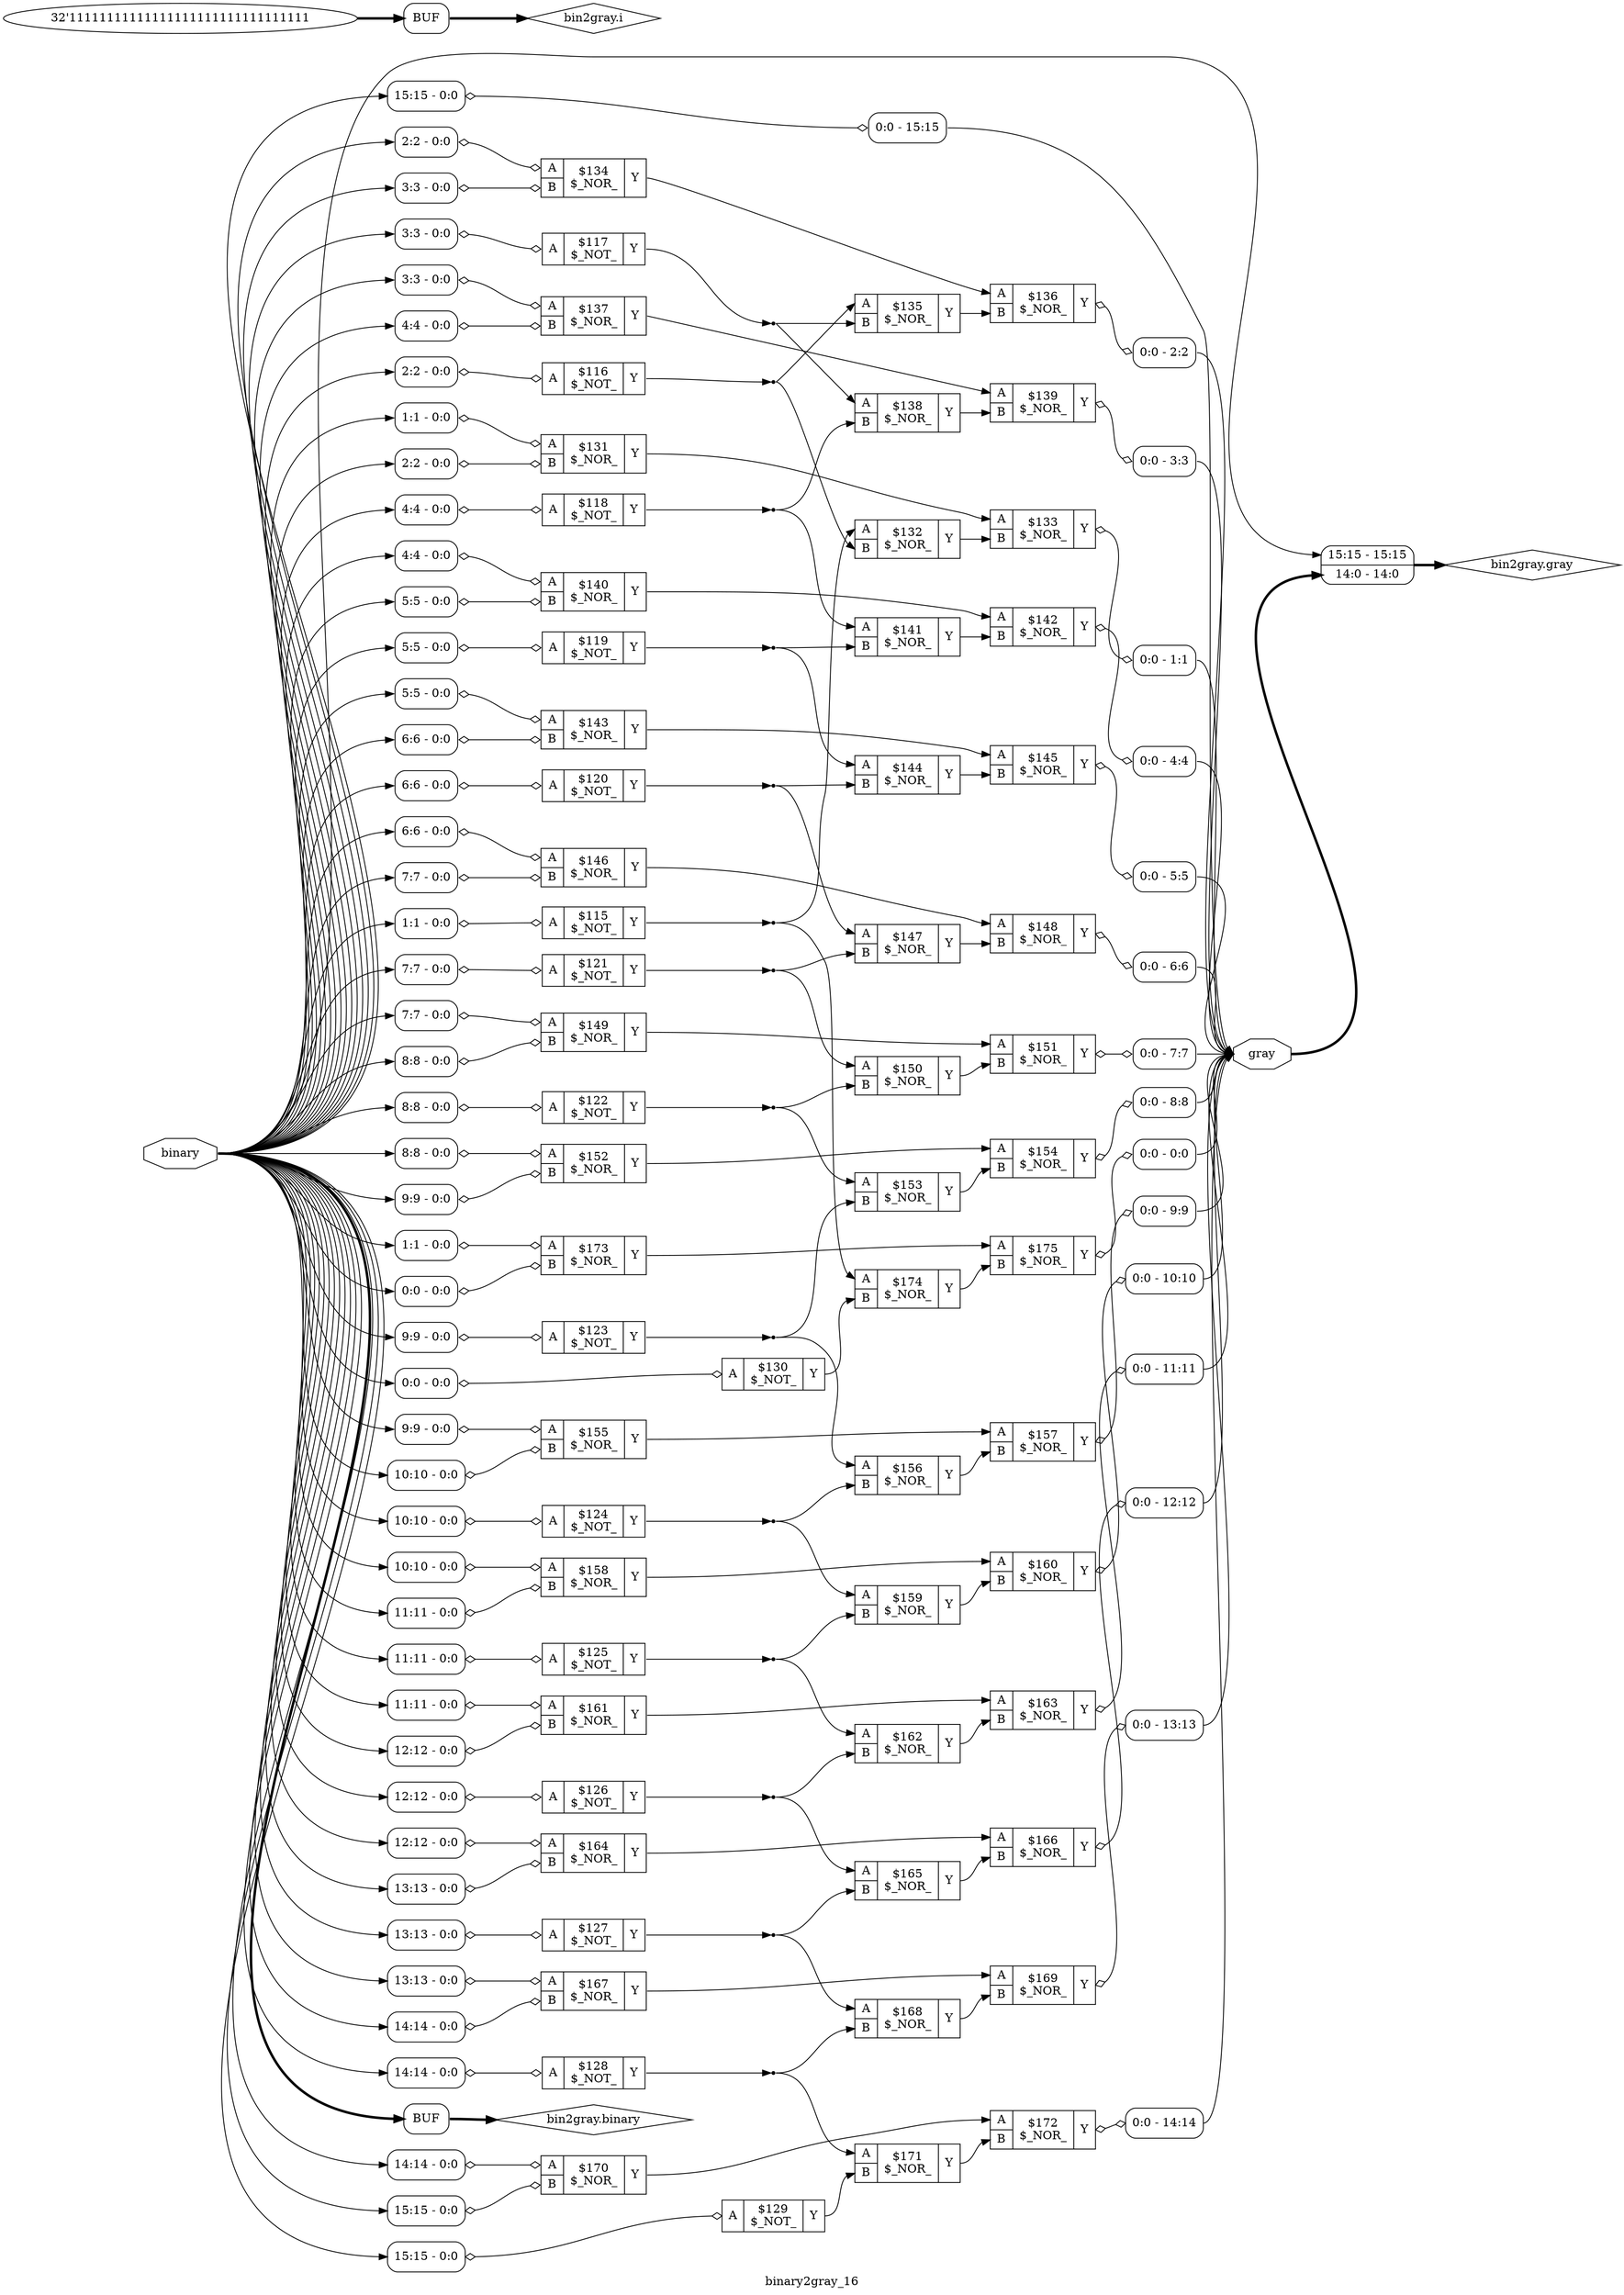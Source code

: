 digraph "binary2gray_16" {
label="binary2gray_16";
rankdir="LR";
remincross=true;
n47 [ shape=diamond, label="bin2gray.binary", color="black", fontcolor="black" ];
n48 [ shape=diamond, label="bin2gray.gray", color="black", fontcolor="black" ];
n49 [ shape=diamond, label="bin2gray.i", color="black", fontcolor="black" ];
n50 [ shape=octagon, label="binary", color="black", fontcolor="black" ];
n51 [ shape=octagon, label="gray", color="black", fontcolor="black" ];
c54 [ shape=record, label="{{<p52> A}|$115\n$_NOT_|{<p53> Y}}" ];
x0 [ shape=record, style=rounded, label="<s0> 1:1 - 0:0 " ];
x0:e -> c54:p52:w [arrowhead=odiamond, arrowtail=odiamond, dir=both, color="black", label=""];
c55 [ shape=record, label="{{<p52> A}|$116\n$_NOT_|{<p53> Y}}" ];
x1 [ shape=record, style=rounded, label="<s0> 2:2 - 0:0 " ];
x1:e -> c55:p52:w [arrowhead=odiamond, arrowtail=odiamond, dir=both, color="black", label=""];
c56 [ shape=record, label="{{<p52> A}|$117\n$_NOT_|{<p53> Y}}" ];
x2 [ shape=record, style=rounded, label="<s0> 3:3 - 0:0 " ];
x2:e -> c56:p52:w [arrowhead=odiamond, arrowtail=odiamond, dir=both, color="black", label=""];
c57 [ shape=record, label="{{<p52> A}|$118\n$_NOT_|{<p53> Y}}" ];
x3 [ shape=record, style=rounded, label="<s0> 4:4 - 0:0 " ];
x3:e -> c57:p52:w [arrowhead=odiamond, arrowtail=odiamond, dir=both, color="black", label=""];
c58 [ shape=record, label="{{<p52> A}|$119\n$_NOT_|{<p53> Y}}" ];
x4 [ shape=record, style=rounded, label="<s0> 5:5 - 0:0 " ];
x4:e -> c58:p52:w [arrowhead=odiamond, arrowtail=odiamond, dir=both, color="black", label=""];
c59 [ shape=record, label="{{<p52> A}|$120\n$_NOT_|{<p53> Y}}" ];
x5 [ shape=record, style=rounded, label="<s0> 6:6 - 0:0 " ];
x5:e -> c59:p52:w [arrowhead=odiamond, arrowtail=odiamond, dir=both, color="black", label=""];
c60 [ shape=record, label="{{<p52> A}|$121\n$_NOT_|{<p53> Y}}" ];
x6 [ shape=record, style=rounded, label="<s0> 7:7 - 0:0 " ];
x6:e -> c60:p52:w [arrowhead=odiamond, arrowtail=odiamond, dir=both, color="black", label=""];
c61 [ shape=record, label="{{<p52> A}|$122\n$_NOT_|{<p53> Y}}" ];
x7 [ shape=record, style=rounded, label="<s0> 8:8 - 0:0 " ];
x7:e -> c61:p52:w [arrowhead=odiamond, arrowtail=odiamond, dir=both, color="black", label=""];
c62 [ shape=record, label="{{<p52> A}|$123\n$_NOT_|{<p53> Y}}" ];
x8 [ shape=record, style=rounded, label="<s0> 9:9 - 0:0 " ];
x8:e -> c62:p52:w [arrowhead=odiamond, arrowtail=odiamond, dir=both, color="black", label=""];
c63 [ shape=record, label="{{<p52> A}|$124\n$_NOT_|{<p53> Y}}" ];
x9 [ shape=record, style=rounded, label="<s0> 10:10 - 0:0 " ];
x9:e -> c63:p52:w [arrowhead=odiamond, arrowtail=odiamond, dir=both, color="black", label=""];
c64 [ shape=record, label="{{<p52> A}|$125\n$_NOT_|{<p53> Y}}" ];
x10 [ shape=record, style=rounded, label="<s0> 11:11 - 0:0 " ];
x10:e -> c64:p52:w [arrowhead=odiamond, arrowtail=odiamond, dir=both, color="black", label=""];
c65 [ shape=record, label="{{<p52> A}|$126\n$_NOT_|{<p53> Y}}" ];
x11 [ shape=record, style=rounded, label="<s0> 12:12 - 0:0 " ];
x11:e -> c65:p52:w [arrowhead=odiamond, arrowtail=odiamond, dir=both, color="black", label=""];
c66 [ shape=record, label="{{<p52> A}|$127\n$_NOT_|{<p53> Y}}" ];
x12 [ shape=record, style=rounded, label="<s0> 13:13 - 0:0 " ];
x12:e -> c66:p52:w [arrowhead=odiamond, arrowtail=odiamond, dir=both, color="black", label=""];
c67 [ shape=record, label="{{<p52> A}|$128\n$_NOT_|{<p53> Y}}" ];
x13 [ shape=record, style=rounded, label="<s0> 14:14 - 0:0 " ];
x13:e -> c67:p52:w [arrowhead=odiamond, arrowtail=odiamond, dir=both, color="black", label=""];
c68 [ shape=record, label="{{<p52> A}|$129\n$_NOT_|{<p53> Y}}" ];
x14 [ shape=record, style=rounded, label="<s0> 15:15 - 0:0 " ];
x14:e -> c68:p52:w [arrowhead=odiamond, arrowtail=odiamond, dir=both, color="black", label=""];
c69 [ shape=record, label="{{<p52> A}|$130\n$_NOT_|{<p53> Y}}" ];
x15 [ shape=record, style=rounded, label="<s0> 0:0 - 0:0 " ];
x15:e -> c69:p52:w [arrowhead=odiamond, arrowtail=odiamond, dir=both, color="black", label=""];
c71 [ shape=record, label="{{<p52> A|<p70> B}|$131\n$_NOR_|{<p53> Y}}" ];
x16 [ shape=record, style=rounded, label="<s0> 1:1 - 0:0 " ];
x16:e -> c71:p52:w [arrowhead=odiamond, arrowtail=odiamond, dir=both, color="black", label=""];
x17 [ shape=record, style=rounded, label="<s0> 2:2 - 0:0 " ];
x17:e -> c71:p70:w [arrowhead=odiamond, arrowtail=odiamond, dir=both, color="black", label=""];
c72 [ shape=record, label="{{<p52> A|<p70> B}|$132\n$_NOR_|{<p53> Y}}" ];
c73 [ shape=record, label="{{<p52> A|<p70> B}|$133\n$_NOR_|{<p53> Y}}" ];
x18 [ shape=record, style=rounded, label="<s0> 0:0 - 1:1 " ];
c73:p53:e -> x18:w [arrowhead=odiamond, arrowtail=odiamond, dir=both, color="black", label=""];
c74 [ shape=record, label="{{<p52> A|<p70> B}|$134\n$_NOR_|{<p53> Y}}" ];
x19 [ shape=record, style=rounded, label="<s0> 2:2 - 0:0 " ];
x19:e -> c74:p52:w [arrowhead=odiamond, arrowtail=odiamond, dir=both, color="black", label=""];
x20 [ shape=record, style=rounded, label="<s0> 3:3 - 0:0 " ];
x20:e -> c74:p70:w [arrowhead=odiamond, arrowtail=odiamond, dir=both, color="black", label=""];
c75 [ shape=record, label="{{<p52> A|<p70> B}|$135\n$_NOR_|{<p53> Y}}" ];
c76 [ shape=record, label="{{<p52> A|<p70> B}|$136\n$_NOR_|{<p53> Y}}" ];
x21 [ shape=record, style=rounded, label="<s0> 0:0 - 2:2 " ];
c76:p53:e -> x21:w [arrowhead=odiamond, arrowtail=odiamond, dir=both, color="black", label=""];
c77 [ shape=record, label="{{<p52> A|<p70> B}|$137\n$_NOR_|{<p53> Y}}" ];
x22 [ shape=record, style=rounded, label="<s0> 3:3 - 0:0 " ];
x22:e -> c77:p52:w [arrowhead=odiamond, arrowtail=odiamond, dir=both, color="black", label=""];
x23 [ shape=record, style=rounded, label="<s0> 4:4 - 0:0 " ];
x23:e -> c77:p70:w [arrowhead=odiamond, arrowtail=odiamond, dir=both, color="black", label=""];
c78 [ shape=record, label="{{<p52> A|<p70> B}|$138\n$_NOR_|{<p53> Y}}" ];
c79 [ shape=record, label="{{<p52> A|<p70> B}|$139\n$_NOR_|{<p53> Y}}" ];
x24 [ shape=record, style=rounded, label="<s0> 0:0 - 3:3 " ];
c79:p53:e -> x24:w [arrowhead=odiamond, arrowtail=odiamond, dir=both, color="black", label=""];
c80 [ shape=record, label="{{<p52> A|<p70> B}|$140\n$_NOR_|{<p53> Y}}" ];
x25 [ shape=record, style=rounded, label="<s0> 4:4 - 0:0 " ];
x25:e -> c80:p52:w [arrowhead=odiamond, arrowtail=odiamond, dir=both, color="black", label=""];
x26 [ shape=record, style=rounded, label="<s0> 5:5 - 0:0 " ];
x26:e -> c80:p70:w [arrowhead=odiamond, arrowtail=odiamond, dir=both, color="black", label=""];
c81 [ shape=record, label="{{<p52> A|<p70> B}|$141\n$_NOR_|{<p53> Y}}" ];
c82 [ shape=record, label="{{<p52> A|<p70> B}|$142\n$_NOR_|{<p53> Y}}" ];
x27 [ shape=record, style=rounded, label="<s0> 0:0 - 4:4 " ];
c82:p53:e -> x27:w [arrowhead=odiamond, arrowtail=odiamond, dir=both, color="black", label=""];
c83 [ shape=record, label="{{<p52> A|<p70> B}|$143\n$_NOR_|{<p53> Y}}" ];
x28 [ shape=record, style=rounded, label="<s0> 5:5 - 0:0 " ];
x28:e -> c83:p52:w [arrowhead=odiamond, arrowtail=odiamond, dir=both, color="black", label=""];
x29 [ shape=record, style=rounded, label="<s0> 6:6 - 0:0 " ];
x29:e -> c83:p70:w [arrowhead=odiamond, arrowtail=odiamond, dir=both, color="black", label=""];
c84 [ shape=record, label="{{<p52> A|<p70> B}|$144\n$_NOR_|{<p53> Y}}" ];
c85 [ shape=record, label="{{<p52> A|<p70> B}|$145\n$_NOR_|{<p53> Y}}" ];
x30 [ shape=record, style=rounded, label="<s0> 0:0 - 5:5 " ];
c85:p53:e -> x30:w [arrowhead=odiamond, arrowtail=odiamond, dir=both, color="black", label=""];
c86 [ shape=record, label="{{<p52> A|<p70> B}|$146\n$_NOR_|{<p53> Y}}" ];
x31 [ shape=record, style=rounded, label="<s0> 6:6 - 0:0 " ];
x31:e -> c86:p52:w [arrowhead=odiamond, arrowtail=odiamond, dir=both, color="black", label=""];
x32 [ shape=record, style=rounded, label="<s0> 7:7 - 0:0 " ];
x32:e -> c86:p70:w [arrowhead=odiamond, arrowtail=odiamond, dir=both, color="black", label=""];
c87 [ shape=record, label="{{<p52> A|<p70> B}|$147\n$_NOR_|{<p53> Y}}" ];
c88 [ shape=record, label="{{<p52> A|<p70> B}|$148\n$_NOR_|{<p53> Y}}" ];
x33 [ shape=record, style=rounded, label="<s0> 0:0 - 6:6 " ];
c88:p53:e -> x33:w [arrowhead=odiamond, arrowtail=odiamond, dir=both, color="black", label=""];
c89 [ shape=record, label="{{<p52> A|<p70> B}|$149\n$_NOR_|{<p53> Y}}" ];
x34 [ shape=record, style=rounded, label="<s0> 7:7 - 0:0 " ];
x34:e -> c89:p52:w [arrowhead=odiamond, arrowtail=odiamond, dir=both, color="black", label=""];
x35 [ shape=record, style=rounded, label="<s0> 8:8 - 0:0 " ];
x35:e -> c89:p70:w [arrowhead=odiamond, arrowtail=odiamond, dir=both, color="black", label=""];
c90 [ shape=record, label="{{<p52> A|<p70> B}|$150\n$_NOR_|{<p53> Y}}" ];
c91 [ shape=record, label="{{<p52> A|<p70> B}|$151\n$_NOR_|{<p53> Y}}" ];
x36 [ shape=record, style=rounded, label="<s0> 0:0 - 7:7 " ];
c91:p53:e -> x36:w [arrowhead=odiamond, arrowtail=odiamond, dir=both, color="black", label=""];
c92 [ shape=record, label="{{<p52> A|<p70> B}|$152\n$_NOR_|{<p53> Y}}" ];
x37 [ shape=record, style=rounded, label="<s0> 8:8 - 0:0 " ];
x37:e -> c92:p52:w [arrowhead=odiamond, arrowtail=odiamond, dir=both, color="black", label=""];
x38 [ shape=record, style=rounded, label="<s0> 9:9 - 0:0 " ];
x38:e -> c92:p70:w [arrowhead=odiamond, arrowtail=odiamond, dir=both, color="black", label=""];
c93 [ shape=record, label="{{<p52> A|<p70> B}|$153\n$_NOR_|{<p53> Y}}" ];
c94 [ shape=record, label="{{<p52> A|<p70> B}|$154\n$_NOR_|{<p53> Y}}" ];
x39 [ shape=record, style=rounded, label="<s0> 0:0 - 8:8 " ];
c94:p53:e -> x39:w [arrowhead=odiamond, arrowtail=odiamond, dir=both, color="black", label=""];
c95 [ shape=record, label="{{<p52> A|<p70> B}|$155\n$_NOR_|{<p53> Y}}" ];
x40 [ shape=record, style=rounded, label="<s0> 9:9 - 0:0 " ];
x40:e -> c95:p52:w [arrowhead=odiamond, arrowtail=odiamond, dir=both, color="black", label=""];
x41 [ shape=record, style=rounded, label="<s0> 10:10 - 0:0 " ];
x41:e -> c95:p70:w [arrowhead=odiamond, arrowtail=odiamond, dir=both, color="black", label=""];
c96 [ shape=record, label="{{<p52> A|<p70> B}|$156\n$_NOR_|{<p53> Y}}" ];
c97 [ shape=record, label="{{<p52> A|<p70> B}|$157\n$_NOR_|{<p53> Y}}" ];
x42 [ shape=record, style=rounded, label="<s0> 0:0 - 9:9 " ];
c97:p53:e -> x42:w [arrowhead=odiamond, arrowtail=odiamond, dir=both, color="black", label=""];
c98 [ shape=record, label="{{<p52> A|<p70> B}|$158\n$_NOR_|{<p53> Y}}" ];
x43 [ shape=record, style=rounded, label="<s0> 10:10 - 0:0 " ];
x43:e -> c98:p52:w [arrowhead=odiamond, arrowtail=odiamond, dir=both, color="black", label=""];
x44 [ shape=record, style=rounded, label="<s0> 11:11 - 0:0 " ];
x44:e -> c98:p70:w [arrowhead=odiamond, arrowtail=odiamond, dir=both, color="black", label=""];
c99 [ shape=record, label="{{<p52> A|<p70> B}|$159\n$_NOR_|{<p53> Y}}" ];
c100 [ shape=record, label="{{<p52> A|<p70> B}|$160\n$_NOR_|{<p53> Y}}" ];
x45 [ shape=record, style=rounded, label="<s0> 0:0 - 10:10 " ];
c100:p53:e -> x45:w [arrowhead=odiamond, arrowtail=odiamond, dir=both, color="black", label=""];
c101 [ shape=record, label="{{<p52> A|<p70> B}|$161\n$_NOR_|{<p53> Y}}" ];
x46 [ shape=record, style=rounded, label="<s0> 11:11 - 0:0 " ];
x46:e -> c101:p52:w [arrowhead=odiamond, arrowtail=odiamond, dir=both, color="black", label=""];
x47 [ shape=record, style=rounded, label="<s0> 12:12 - 0:0 " ];
x47:e -> c101:p70:w [arrowhead=odiamond, arrowtail=odiamond, dir=both, color="black", label=""];
c102 [ shape=record, label="{{<p52> A|<p70> B}|$162\n$_NOR_|{<p53> Y}}" ];
c103 [ shape=record, label="{{<p52> A|<p70> B}|$163\n$_NOR_|{<p53> Y}}" ];
x48 [ shape=record, style=rounded, label="<s0> 0:0 - 11:11 " ];
c103:p53:e -> x48:w [arrowhead=odiamond, arrowtail=odiamond, dir=both, color="black", label=""];
c104 [ shape=record, label="{{<p52> A|<p70> B}|$164\n$_NOR_|{<p53> Y}}" ];
x49 [ shape=record, style=rounded, label="<s0> 12:12 - 0:0 " ];
x49:e -> c104:p52:w [arrowhead=odiamond, arrowtail=odiamond, dir=both, color="black", label=""];
x50 [ shape=record, style=rounded, label="<s0> 13:13 - 0:0 " ];
x50:e -> c104:p70:w [arrowhead=odiamond, arrowtail=odiamond, dir=both, color="black", label=""];
c105 [ shape=record, label="{{<p52> A|<p70> B}|$165\n$_NOR_|{<p53> Y}}" ];
c106 [ shape=record, label="{{<p52> A|<p70> B}|$166\n$_NOR_|{<p53> Y}}" ];
x51 [ shape=record, style=rounded, label="<s0> 0:0 - 12:12 " ];
c106:p53:e -> x51:w [arrowhead=odiamond, arrowtail=odiamond, dir=both, color="black", label=""];
c107 [ shape=record, label="{{<p52> A|<p70> B}|$167\n$_NOR_|{<p53> Y}}" ];
x52 [ shape=record, style=rounded, label="<s0> 13:13 - 0:0 " ];
x52:e -> c107:p52:w [arrowhead=odiamond, arrowtail=odiamond, dir=both, color="black", label=""];
x53 [ shape=record, style=rounded, label="<s0> 14:14 - 0:0 " ];
x53:e -> c107:p70:w [arrowhead=odiamond, arrowtail=odiamond, dir=both, color="black", label=""];
c108 [ shape=record, label="{{<p52> A|<p70> B}|$168\n$_NOR_|{<p53> Y}}" ];
c109 [ shape=record, label="{{<p52> A|<p70> B}|$169\n$_NOR_|{<p53> Y}}" ];
x54 [ shape=record, style=rounded, label="<s0> 0:0 - 13:13 " ];
c109:p53:e -> x54:w [arrowhead=odiamond, arrowtail=odiamond, dir=both, color="black", label=""];
c110 [ shape=record, label="{{<p52> A|<p70> B}|$170\n$_NOR_|{<p53> Y}}" ];
x55 [ shape=record, style=rounded, label="<s0> 14:14 - 0:0 " ];
x55:e -> c110:p52:w [arrowhead=odiamond, arrowtail=odiamond, dir=both, color="black", label=""];
x56 [ shape=record, style=rounded, label="<s0> 15:15 - 0:0 " ];
x56:e -> c110:p70:w [arrowhead=odiamond, arrowtail=odiamond, dir=both, color="black", label=""];
c111 [ shape=record, label="{{<p52> A|<p70> B}|$171\n$_NOR_|{<p53> Y}}" ];
c112 [ shape=record, label="{{<p52> A|<p70> B}|$172\n$_NOR_|{<p53> Y}}" ];
x57 [ shape=record, style=rounded, label="<s0> 0:0 - 14:14 " ];
c112:p53:e -> x57:w [arrowhead=odiamond, arrowtail=odiamond, dir=both, color="black", label=""];
c113 [ shape=record, label="{{<p52> A|<p70> B}|$173\n$_NOR_|{<p53> Y}}" ];
x58 [ shape=record, style=rounded, label="<s0> 1:1 - 0:0 " ];
x58:e -> c113:p52:w [arrowhead=odiamond, arrowtail=odiamond, dir=both, color="black", label=""];
x59 [ shape=record, style=rounded, label="<s0> 0:0 - 0:0 " ];
x59:e -> c113:p70:w [arrowhead=odiamond, arrowtail=odiamond, dir=both, color="black", label=""];
c114 [ shape=record, label="{{<p52> A|<p70> B}|$174\n$_NOR_|{<p53> Y}}" ];
c115 [ shape=record, label="{{<p52> A|<p70> B}|$175\n$_NOR_|{<p53> Y}}" ];
x60 [ shape=record, style=rounded, label="<s0> 0:0 - 0:0 " ];
c115:p53:e -> x60:w [arrowhead=odiamond, arrowtail=odiamond, dir=both, color="black", label=""];
x61 [shape=box, style=rounded, label="BUF"];
x62 [ shape=record, style=rounded, label="<s1> 15:15 - 15:15 |<s0> 14:0 - 14:0 " ];
v63 [ label="32'11111111111111111111111111111111" ];
x64 [shape=box, style=rounded, label="BUF"];
x65 [ shape=record, style=rounded, label="<s0> 15:15 - 0:0 " ];
x66 [ shape=record, style=rounded, label="<s0> 0:0 - 15:15 " ];
x65:e -> x66:w [arrowhead=odiamond, arrowtail=odiamond, dir=both, color="black", label=""];
n1 [ shape=point ];
c54:p53:e -> n1:w [color="black", label=""];
n1:e -> c114:p52:w [color="black", label=""];
n1:e -> c72:p52:w [color="black", label=""];
n10 [ shape=point ];
c63:p53:e -> n10:w [color="black", label=""];
n10:e -> c96:p70:w [color="black", label=""];
n10:e -> c99:p52:w [color="black", label=""];
n11 [ shape=point ];
c64:p53:e -> n11:w [color="black", label=""];
n11:e -> c102:p52:w [color="black", label=""];
n11:e -> c99:p70:w [color="black", label=""];
n12 [ shape=point ];
c65:p53:e -> n12:w [color="black", label=""];
n12:e -> c102:p70:w [color="black", label=""];
n12:e -> c105:p52:w [color="black", label=""];
n13 [ shape=point ];
c66:p53:e -> n13:w [color="black", label=""];
n13:e -> c105:p70:w [color="black", label=""];
n13:e -> c108:p52:w [color="black", label=""];
n14 [ shape=point ];
c67:p53:e -> n14:w [color="black", label=""];
n14:e -> c108:p70:w [color="black", label=""];
n14:e -> c111:p52:w [color="black", label=""];
c68:p53:e -> c111:p70:w [color="black", label=""];
c69:p53:e -> c114:p70:w [color="black", label=""];
c71:p53:e -> c73:p52:w [color="black", label=""];
c72:p53:e -> c73:p70:w [color="black", label=""];
c74:p53:e -> c76:p52:w [color="black", label=""];
n2 [ shape=point ];
c55:p53:e -> n2:w [color="black", label=""];
n2:e -> c72:p70:w [color="black", label=""];
n2:e -> c75:p52:w [color="black", label=""];
c75:p53:e -> c76:p70:w [color="black", label=""];
c77:p53:e -> c79:p52:w [color="black", label=""];
c78:p53:e -> c79:p70:w [color="black", label=""];
c80:p53:e -> c82:p52:w [color="black", label=""];
c81:p53:e -> c82:p70:w [color="black", label=""];
c83:p53:e -> c85:p52:w [color="black", label=""];
c84:p53:e -> c85:p70:w [color="black", label=""];
c86:p53:e -> c88:p52:w [color="black", label=""];
c87:p53:e -> c88:p70:w [color="black", label=""];
c89:p53:e -> c91:p52:w [color="black", label=""];
n3 [ shape=point ];
c56:p53:e -> n3:w [color="black", label=""];
n3:e -> c75:p70:w [color="black", label=""];
n3:e -> c78:p52:w [color="black", label=""];
c90:p53:e -> c91:p70:w [color="black", label=""];
c92:p53:e -> c94:p52:w [color="black", label=""];
c93:p53:e -> c94:p70:w [color="black", label=""];
c95:p53:e -> c97:p52:w [color="black", label=""];
c96:p53:e -> c97:p70:w [color="black", label=""];
c98:p53:e -> c100:p52:w [color="black", label=""];
c99:p53:e -> c100:p70:w [color="black", label=""];
c101:p53:e -> c103:p52:w [color="black", label=""];
c102:p53:e -> c103:p70:w [color="black", label=""];
c104:p53:e -> c106:p52:w [color="black", label=""];
n4 [ shape=point ];
c57:p53:e -> n4:w [color="black", label=""];
n4:e -> c78:p70:w [color="black", label=""];
n4:e -> c81:p52:w [color="black", label=""];
c105:p53:e -> c106:p70:w [color="black", label=""];
c107:p53:e -> c109:p52:w [color="black", label=""];
c108:p53:e -> c109:p70:w [color="black", label=""];
c110:p53:e -> c112:p52:w [color="black", label=""];
c111:p53:e -> c112:p70:w [color="black", label=""];
c113:p53:e -> c115:p52:w [color="black", label=""];
c114:p53:e -> c115:p70:w [color="black", label=""];
x61:e:e -> n47:w [color="black", style="setlinewidth(3)", label=""];
x62:e -> n48:w [color="black", style="setlinewidth(3)", label=""];
x64:e:e -> n49:w [color="black", style="setlinewidth(3)", label=""];
n5 [ shape=point ];
c58:p53:e -> n5:w [color="black", label=""];
n5:e -> c81:p70:w [color="black", label=""];
n5:e -> c84:p52:w [color="black", label=""];
n50:e -> x0:s0:w [color="black", label=""];
n50:e -> x10:s0:w [color="black", label=""];
n50:e -> x11:s0:w [color="black", label=""];
n50:e -> x12:s0:w [color="black", label=""];
n50:e -> x13:s0:w [color="black", label=""];
n50:e -> x14:s0:w [color="black", label=""];
n50:e -> x15:s0:w [color="black", label=""];
n50:e -> x16:s0:w [color="black", label=""];
n50:e -> x17:s0:w [color="black", label=""];
n50:e -> x19:s0:w [color="black", label=""];
n50:e -> x1:s0:w [color="black", label=""];
n50:e -> x20:s0:w [color="black", label=""];
n50:e -> x22:s0:w [color="black", label=""];
n50:e -> x23:s0:w [color="black", label=""];
n50:e -> x25:s0:w [color="black", label=""];
n50:e -> x26:s0:w [color="black", label=""];
n50:e -> x28:s0:w [color="black", label=""];
n50:e -> x29:s0:w [color="black", label=""];
n50:e -> x2:s0:w [color="black", label=""];
n50:e -> x31:s0:w [color="black", label=""];
n50:e -> x32:s0:w [color="black", label=""];
n50:e -> x34:s0:w [color="black", label=""];
n50:e -> x35:s0:w [color="black", label=""];
n50:e -> x37:s0:w [color="black", label=""];
n50:e -> x38:s0:w [color="black", label=""];
n50:e -> x3:s0:w [color="black", label=""];
n50:e -> x40:s0:w [color="black", label=""];
n50:e -> x41:s0:w [color="black", label=""];
n50:e -> x43:s0:w [color="black", label=""];
n50:e -> x44:s0:w [color="black", label=""];
n50:e -> x46:s0:w [color="black", label=""];
n50:e -> x47:s0:w [color="black", label=""];
n50:e -> x49:s0:w [color="black", label=""];
n50:e -> x4:s0:w [color="black", label=""];
n50:e -> x50:s0:w [color="black", label=""];
n50:e -> x52:s0:w [color="black", label=""];
n50:e -> x53:s0:w [color="black", label=""];
n50:e -> x55:s0:w [color="black", label=""];
n50:e -> x56:s0:w [color="black", label=""];
n50:e -> x58:s0:w [color="black", label=""];
n50:e -> x59:s0:w [color="black", label=""];
n50:e -> x5:s0:w [color="black", label=""];
n50:e -> x61:w:w [color="black", style="setlinewidth(3)", label=""];
n50:e -> x62:s1:w [color="black", label=""];
n50:e -> x65:s0:w [color="black", label=""];
n50:e -> x6:s0:w [color="black", label=""];
n50:e -> x7:s0:w [color="black", label=""];
n50:e -> x8:s0:w [color="black", label=""];
n50:e -> x9:s0:w [color="black", label=""];
x18:s0:e -> n51:w [color="black", label=""];
x21:s0:e -> n51:w [color="black", label=""];
x24:s0:e -> n51:w [color="black", label=""];
x27:s0:e -> n51:w [color="black", label=""];
x30:s0:e -> n51:w [color="black", label=""];
x33:s0:e -> n51:w [color="black", label=""];
x36:s0:e -> n51:w [color="black", label=""];
x39:s0:e -> n51:w [color="black", label=""];
x42:s0:e -> n51:w [color="black", label=""];
x45:s0:e -> n51:w [color="black", label=""];
x48:s0:e -> n51:w [color="black", label=""];
x51:s0:e -> n51:w [color="black", label=""];
x54:s0:e -> n51:w [color="black", label=""];
x57:s0:e -> n51:w [color="black", label=""];
x60:s0:e -> n51:w [color="black", label=""];
x66:s0:e -> n51:w [color="black", label=""];
n51:e -> x62:s0:w [color="black", style="setlinewidth(3)", label=""];
n6 [ shape=point ];
c59:p53:e -> n6:w [color="black", label=""];
n6:e -> c84:p70:w [color="black", label=""];
n6:e -> c87:p52:w [color="black", label=""];
n7 [ shape=point ];
c60:p53:e -> n7:w [color="black", label=""];
n7:e -> c87:p70:w [color="black", label=""];
n7:e -> c90:p52:w [color="black", label=""];
n8 [ shape=point ];
c61:p53:e -> n8:w [color="black", label=""];
n8:e -> c90:p70:w [color="black", label=""];
n8:e -> c93:p52:w [color="black", label=""];
n9 [ shape=point ];
c62:p53:e -> n9:w [color="black", label=""];
n9:e -> c93:p70:w [color="black", label=""];
n9:e -> c96:p52:w [color="black", label=""];
v63:e -> x64:w:w [color="black", style="setlinewidth(3)", label=""];
}
